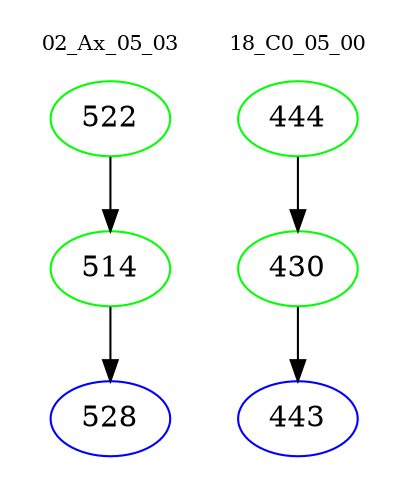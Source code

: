 digraph{
subgraph cluster_0 {
color = white
label = "02_Ax_05_03";
fontsize=10;
T0_522 [label="522", color="green"]
T0_522 -> T0_514 [color="black"]
T0_514 [label="514", color="green"]
T0_514 -> T0_528 [color="black"]
T0_528 [label="528", color="blue"]
}
subgraph cluster_1 {
color = white
label = "18_C0_05_00";
fontsize=10;
T1_444 [label="444", color="green"]
T1_444 -> T1_430 [color="black"]
T1_430 [label="430", color="green"]
T1_430 -> T1_443 [color="black"]
T1_443 [label="443", color="blue"]
}
}
